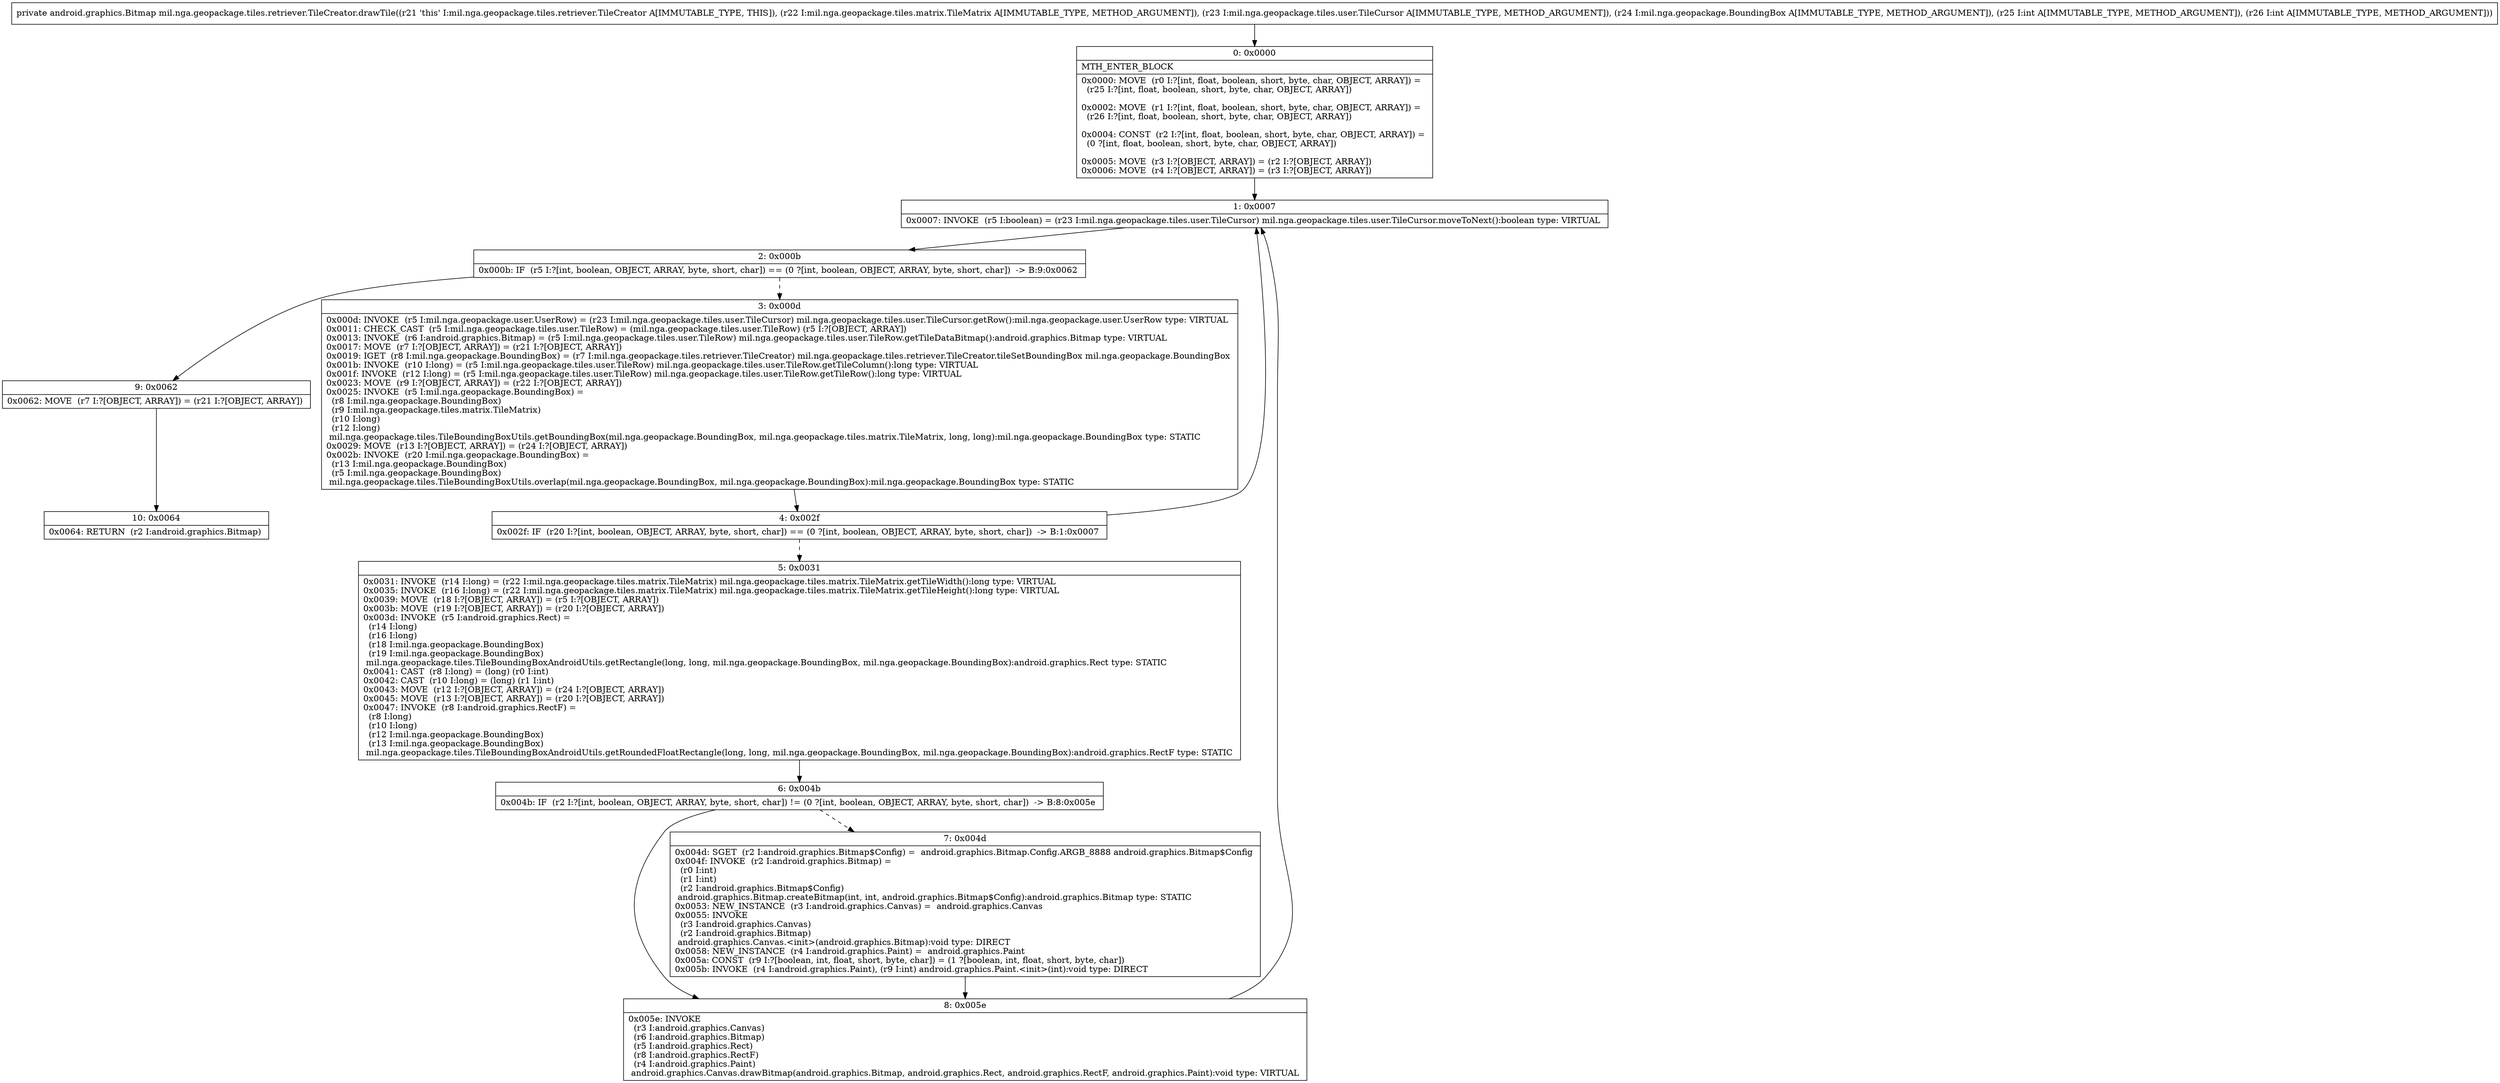 digraph "CFG formil.nga.geopackage.tiles.retriever.TileCreator.drawTile(Lmil\/nga\/geopackage\/tiles\/matrix\/TileMatrix;Lmil\/nga\/geopackage\/tiles\/user\/TileCursor;Lmil\/nga\/geopackage\/BoundingBox;II)Landroid\/graphics\/Bitmap;" {
Node_0 [shape=record,label="{0\:\ 0x0000|MTH_ENTER_BLOCK\l|0x0000: MOVE  (r0 I:?[int, float, boolean, short, byte, char, OBJECT, ARRAY]) = \l  (r25 I:?[int, float, boolean, short, byte, char, OBJECT, ARRAY])\l \l0x0002: MOVE  (r1 I:?[int, float, boolean, short, byte, char, OBJECT, ARRAY]) = \l  (r26 I:?[int, float, boolean, short, byte, char, OBJECT, ARRAY])\l \l0x0004: CONST  (r2 I:?[int, float, boolean, short, byte, char, OBJECT, ARRAY]) = \l  (0 ?[int, float, boolean, short, byte, char, OBJECT, ARRAY])\l \l0x0005: MOVE  (r3 I:?[OBJECT, ARRAY]) = (r2 I:?[OBJECT, ARRAY]) \l0x0006: MOVE  (r4 I:?[OBJECT, ARRAY]) = (r3 I:?[OBJECT, ARRAY]) \l}"];
Node_1 [shape=record,label="{1\:\ 0x0007|0x0007: INVOKE  (r5 I:boolean) = (r23 I:mil.nga.geopackage.tiles.user.TileCursor) mil.nga.geopackage.tiles.user.TileCursor.moveToNext():boolean type: VIRTUAL \l}"];
Node_2 [shape=record,label="{2\:\ 0x000b|0x000b: IF  (r5 I:?[int, boolean, OBJECT, ARRAY, byte, short, char]) == (0 ?[int, boolean, OBJECT, ARRAY, byte, short, char])  \-\> B:9:0x0062 \l}"];
Node_3 [shape=record,label="{3\:\ 0x000d|0x000d: INVOKE  (r5 I:mil.nga.geopackage.user.UserRow) = (r23 I:mil.nga.geopackage.tiles.user.TileCursor) mil.nga.geopackage.tiles.user.TileCursor.getRow():mil.nga.geopackage.user.UserRow type: VIRTUAL \l0x0011: CHECK_CAST  (r5 I:mil.nga.geopackage.tiles.user.TileRow) = (mil.nga.geopackage.tiles.user.TileRow) (r5 I:?[OBJECT, ARRAY]) \l0x0013: INVOKE  (r6 I:android.graphics.Bitmap) = (r5 I:mil.nga.geopackage.tiles.user.TileRow) mil.nga.geopackage.tiles.user.TileRow.getTileDataBitmap():android.graphics.Bitmap type: VIRTUAL \l0x0017: MOVE  (r7 I:?[OBJECT, ARRAY]) = (r21 I:?[OBJECT, ARRAY]) \l0x0019: IGET  (r8 I:mil.nga.geopackage.BoundingBox) = (r7 I:mil.nga.geopackage.tiles.retriever.TileCreator) mil.nga.geopackage.tiles.retriever.TileCreator.tileSetBoundingBox mil.nga.geopackage.BoundingBox \l0x001b: INVOKE  (r10 I:long) = (r5 I:mil.nga.geopackage.tiles.user.TileRow) mil.nga.geopackage.tiles.user.TileRow.getTileColumn():long type: VIRTUAL \l0x001f: INVOKE  (r12 I:long) = (r5 I:mil.nga.geopackage.tiles.user.TileRow) mil.nga.geopackage.tiles.user.TileRow.getTileRow():long type: VIRTUAL \l0x0023: MOVE  (r9 I:?[OBJECT, ARRAY]) = (r22 I:?[OBJECT, ARRAY]) \l0x0025: INVOKE  (r5 I:mil.nga.geopackage.BoundingBox) = \l  (r8 I:mil.nga.geopackage.BoundingBox)\l  (r9 I:mil.nga.geopackage.tiles.matrix.TileMatrix)\l  (r10 I:long)\l  (r12 I:long)\l mil.nga.geopackage.tiles.TileBoundingBoxUtils.getBoundingBox(mil.nga.geopackage.BoundingBox, mil.nga.geopackage.tiles.matrix.TileMatrix, long, long):mil.nga.geopackage.BoundingBox type: STATIC \l0x0029: MOVE  (r13 I:?[OBJECT, ARRAY]) = (r24 I:?[OBJECT, ARRAY]) \l0x002b: INVOKE  (r20 I:mil.nga.geopackage.BoundingBox) = \l  (r13 I:mil.nga.geopackage.BoundingBox)\l  (r5 I:mil.nga.geopackage.BoundingBox)\l mil.nga.geopackage.tiles.TileBoundingBoxUtils.overlap(mil.nga.geopackage.BoundingBox, mil.nga.geopackage.BoundingBox):mil.nga.geopackage.BoundingBox type: STATIC \l}"];
Node_4 [shape=record,label="{4\:\ 0x002f|0x002f: IF  (r20 I:?[int, boolean, OBJECT, ARRAY, byte, short, char]) == (0 ?[int, boolean, OBJECT, ARRAY, byte, short, char])  \-\> B:1:0x0007 \l}"];
Node_5 [shape=record,label="{5\:\ 0x0031|0x0031: INVOKE  (r14 I:long) = (r22 I:mil.nga.geopackage.tiles.matrix.TileMatrix) mil.nga.geopackage.tiles.matrix.TileMatrix.getTileWidth():long type: VIRTUAL \l0x0035: INVOKE  (r16 I:long) = (r22 I:mil.nga.geopackage.tiles.matrix.TileMatrix) mil.nga.geopackage.tiles.matrix.TileMatrix.getTileHeight():long type: VIRTUAL \l0x0039: MOVE  (r18 I:?[OBJECT, ARRAY]) = (r5 I:?[OBJECT, ARRAY]) \l0x003b: MOVE  (r19 I:?[OBJECT, ARRAY]) = (r20 I:?[OBJECT, ARRAY]) \l0x003d: INVOKE  (r5 I:android.graphics.Rect) = \l  (r14 I:long)\l  (r16 I:long)\l  (r18 I:mil.nga.geopackage.BoundingBox)\l  (r19 I:mil.nga.geopackage.BoundingBox)\l mil.nga.geopackage.tiles.TileBoundingBoxAndroidUtils.getRectangle(long, long, mil.nga.geopackage.BoundingBox, mil.nga.geopackage.BoundingBox):android.graphics.Rect type: STATIC \l0x0041: CAST  (r8 I:long) = (long) (r0 I:int) \l0x0042: CAST  (r10 I:long) = (long) (r1 I:int) \l0x0043: MOVE  (r12 I:?[OBJECT, ARRAY]) = (r24 I:?[OBJECT, ARRAY]) \l0x0045: MOVE  (r13 I:?[OBJECT, ARRAY]) = (r20 I:?[OBJECT, ARRAY]) \l0x0047: INVOKE  (r8 I:android.graphics.RectF) = \l  (r8 I:long)\l  (r10 I:long)\l  (r12 I:mil.nga.geopackage.BoundingBox)\l  (r13 I:mil.nga.geopackage.BoundingBox)\l mil.nga.geopackage.tiles.TileBoundingBoxAndroidUtils.getRoundedFloatRectangle(long, long, mil.nga.geopackage.BoundingBox, mil.nga.geopackage.BoundingBox):android.graphics.RectF type: STATIC \l}"];
Node_6 [shape=record,label="{6\:\ 0x004b|0x004b: IF  (r2 I:?[int, boolean, OBJECT, ARRAY, byte, short, char]) != (0 ?[int, boolean, OBJECT, ARRAY, byte, short, char])  \-\> B:8:0x005e \l}"];
Node_7 [shape=record,label="{7\:\ 0x004d|0x004d: SGET  (r2 I:android.graphics.Bitmap$Config) =  android.graphics.Bitmap.Config.ARGB_8888 android.graphics.Bitmap$Config \l0x004f: INVOKE  (r2 I:android.graphics.Bitmap) = \l  (r0 I:int)\l  (r1 I:int)\l  (r2 I:android.graphics.Bitmap$Config)\l android.graphics.Bitmap.createBitmap(int, int, android.graphics.Bitmap$Config):android.graphics.Bitmap type: STATIC \l0x0053: NEW_INSTANCE  (r3 I:android.graphics.Canvas) =  android.graphics.Canvas \l0x0055: INVOKE  \l  (r3 I:android.graphics.Canvas)\l  (r2 I:android.graphics.Bitmap)\l android.graphics.Canvas.\<init\>(android.graphics.Bitmap):void type: DIRECT \l0x0058: NEW_INSTANCE  (r4 I:android.graphics.Paint) =  android.graphics.Paint \l0x005a: CONST  (r9 I:?[boolean, int, float, short, byte, char]) = (1 ?[boolean, int, float, short, byte, char]) \l0x005b: INVOKE  (r4 I:android.graphics.Paint), (r9 I:int) android.graphics.Paint.\<init\>(int):void type: DIRECT \l}"];
Node_8 [shape=record,label="{8\:\ 0x005e|0x005e: INVOKE  \l  (r3 I:android.graphics.Canvas)\l  (r6 I:android.graphics.Bitmap)\l  (r5 I:android.graphics.Rect)\l  (r8 I:android.graphics.RectF)\l  (r4 I:android.graphics.Paint)\l android.graphics.Canvas.drawBitmap(android.graphics.Bitmap, android.graphics.Rect, android.graphics.RectF, android.graphics.Paint):void type: VIRTUAL \l}"];
Node_9 [shape=record,label="{9\:\ 0x0062|0x0062: MOVE  (r7 I:?[OBJECT, ARRAY]) = (r21 I:?[OBJECT, ARRAY]) \l}"];
Node_10 [shape=record,label="{10\:\ 0x0064|0x0064: RETURN  (r2 I:android.graphics.Bitmap) \l}"];
MethodNode[shape=record,label="{private android.graphics.Bitmap mil.nga.geopackage.tiles.retriever.TileCreator.drawTile((r21 'this' I:mil.nga.geopackage.tiles.retriever.TileCreator A[IMMUTABLE_TYPE, THIS]), (r22 I:mil.nga.geopackage.tiles.matrix.TileMatrix A[IMMUTABLE_TYPE, METHOD_ARGUMENT]), (r23 I:mil.nga.geopackage.tiles.user.TileCursor A[IMMUTABLE_TYPE, METHOD_ARGUMENT]), (r24 I:mil.nga.geopackage.BoundingBox A[IMMUTABLE_TYPE, METHOD_ARGUMENT]), (r25 I:int A[IMMUTABLE_TYPE, METHOD_ARGUMENT]), (r26 I:int A[IMMUTABLE_TYPE, METHOD_ARGUMENT])) }"];
MethodNode -> Node_0;
Node_0 -> Node_1;
Node_1 -> Node_2;
Node_2 -> Node_3[style=dashed];
Node_2 -> Node_9;
Node_3 -> Node_4;
Node_4 -> Node_1;
Node_4 -> Node_5[style=dashed];
Node_5 -> Node_6;
Node_6 -> Node_7[style=dashed];
Node_6 -> Node_8;
Node_7 -> Node_8;
Node_8 -> Node_1;
Node_9 -> Node_10;
}

